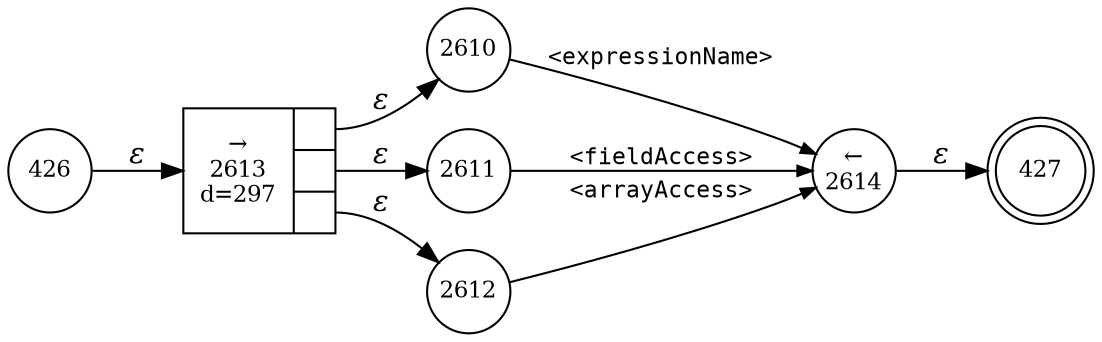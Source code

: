 digraph ATN {
rankdir=LR;
s427[fontsize=11, label="427", shape=doublecircle, fixedsize=true, width=.6];
s2610[fontsize=11,label="2610", shape=circle, fixedsize=true, width=.55, peripheries=1];
s2611[fontsize=11,label="2611", shape=circle, fixedsize=true, width=.55, peripheries=1];
s2612[fontsize=11,label="2612", shape=circle, fixedsize=true, width=.55, peripheries=1];
s2613[fontsize=11,label="{&rarr;\n2613\nd=297|{<p0>|<p1>|<p2>}}", shape=record, fixedsize=false, peripheries=1];
s2614[fontsize=11,label="&larr;\n2614", shape=circle, fixedsize=true, width=.55, peripheries=1];
s426[fontsize=11,label="426", shape=circle, fixedsize=true, width=.55, peripheries=1];
s426 -> s2613 [fontname="Times-Italic", label="&epsilon;"];
s2613:p0 -> s2610 [fontname="Times-Italic", label="&epsilon;"];
s2613:p1 -> s2611 [fontname="Times-Italic", label="&epsilon;"];
s2613:p2 -> s2612 [fontname="Times-Italic", label="&epsilon;"];
s2610 -> s2614 [fontsize=11, fontname="Courier", arrowsize=.7, label = "<expressionName>", arrowhead = normal];
s2611 -> s2614 [fontsize=11, fontname="Courier", arrowsize=.7, label = "<fieldAccess>", arrowhead = normal];
s2612 -> s2614 [fontsize=11, fontname="Courier", arrowsize=.7, label = "<arrayAccess>", arrowhead = normal];
s2614 -> s427 [fontname="Times-Italic", label="&epsilon;"];
}